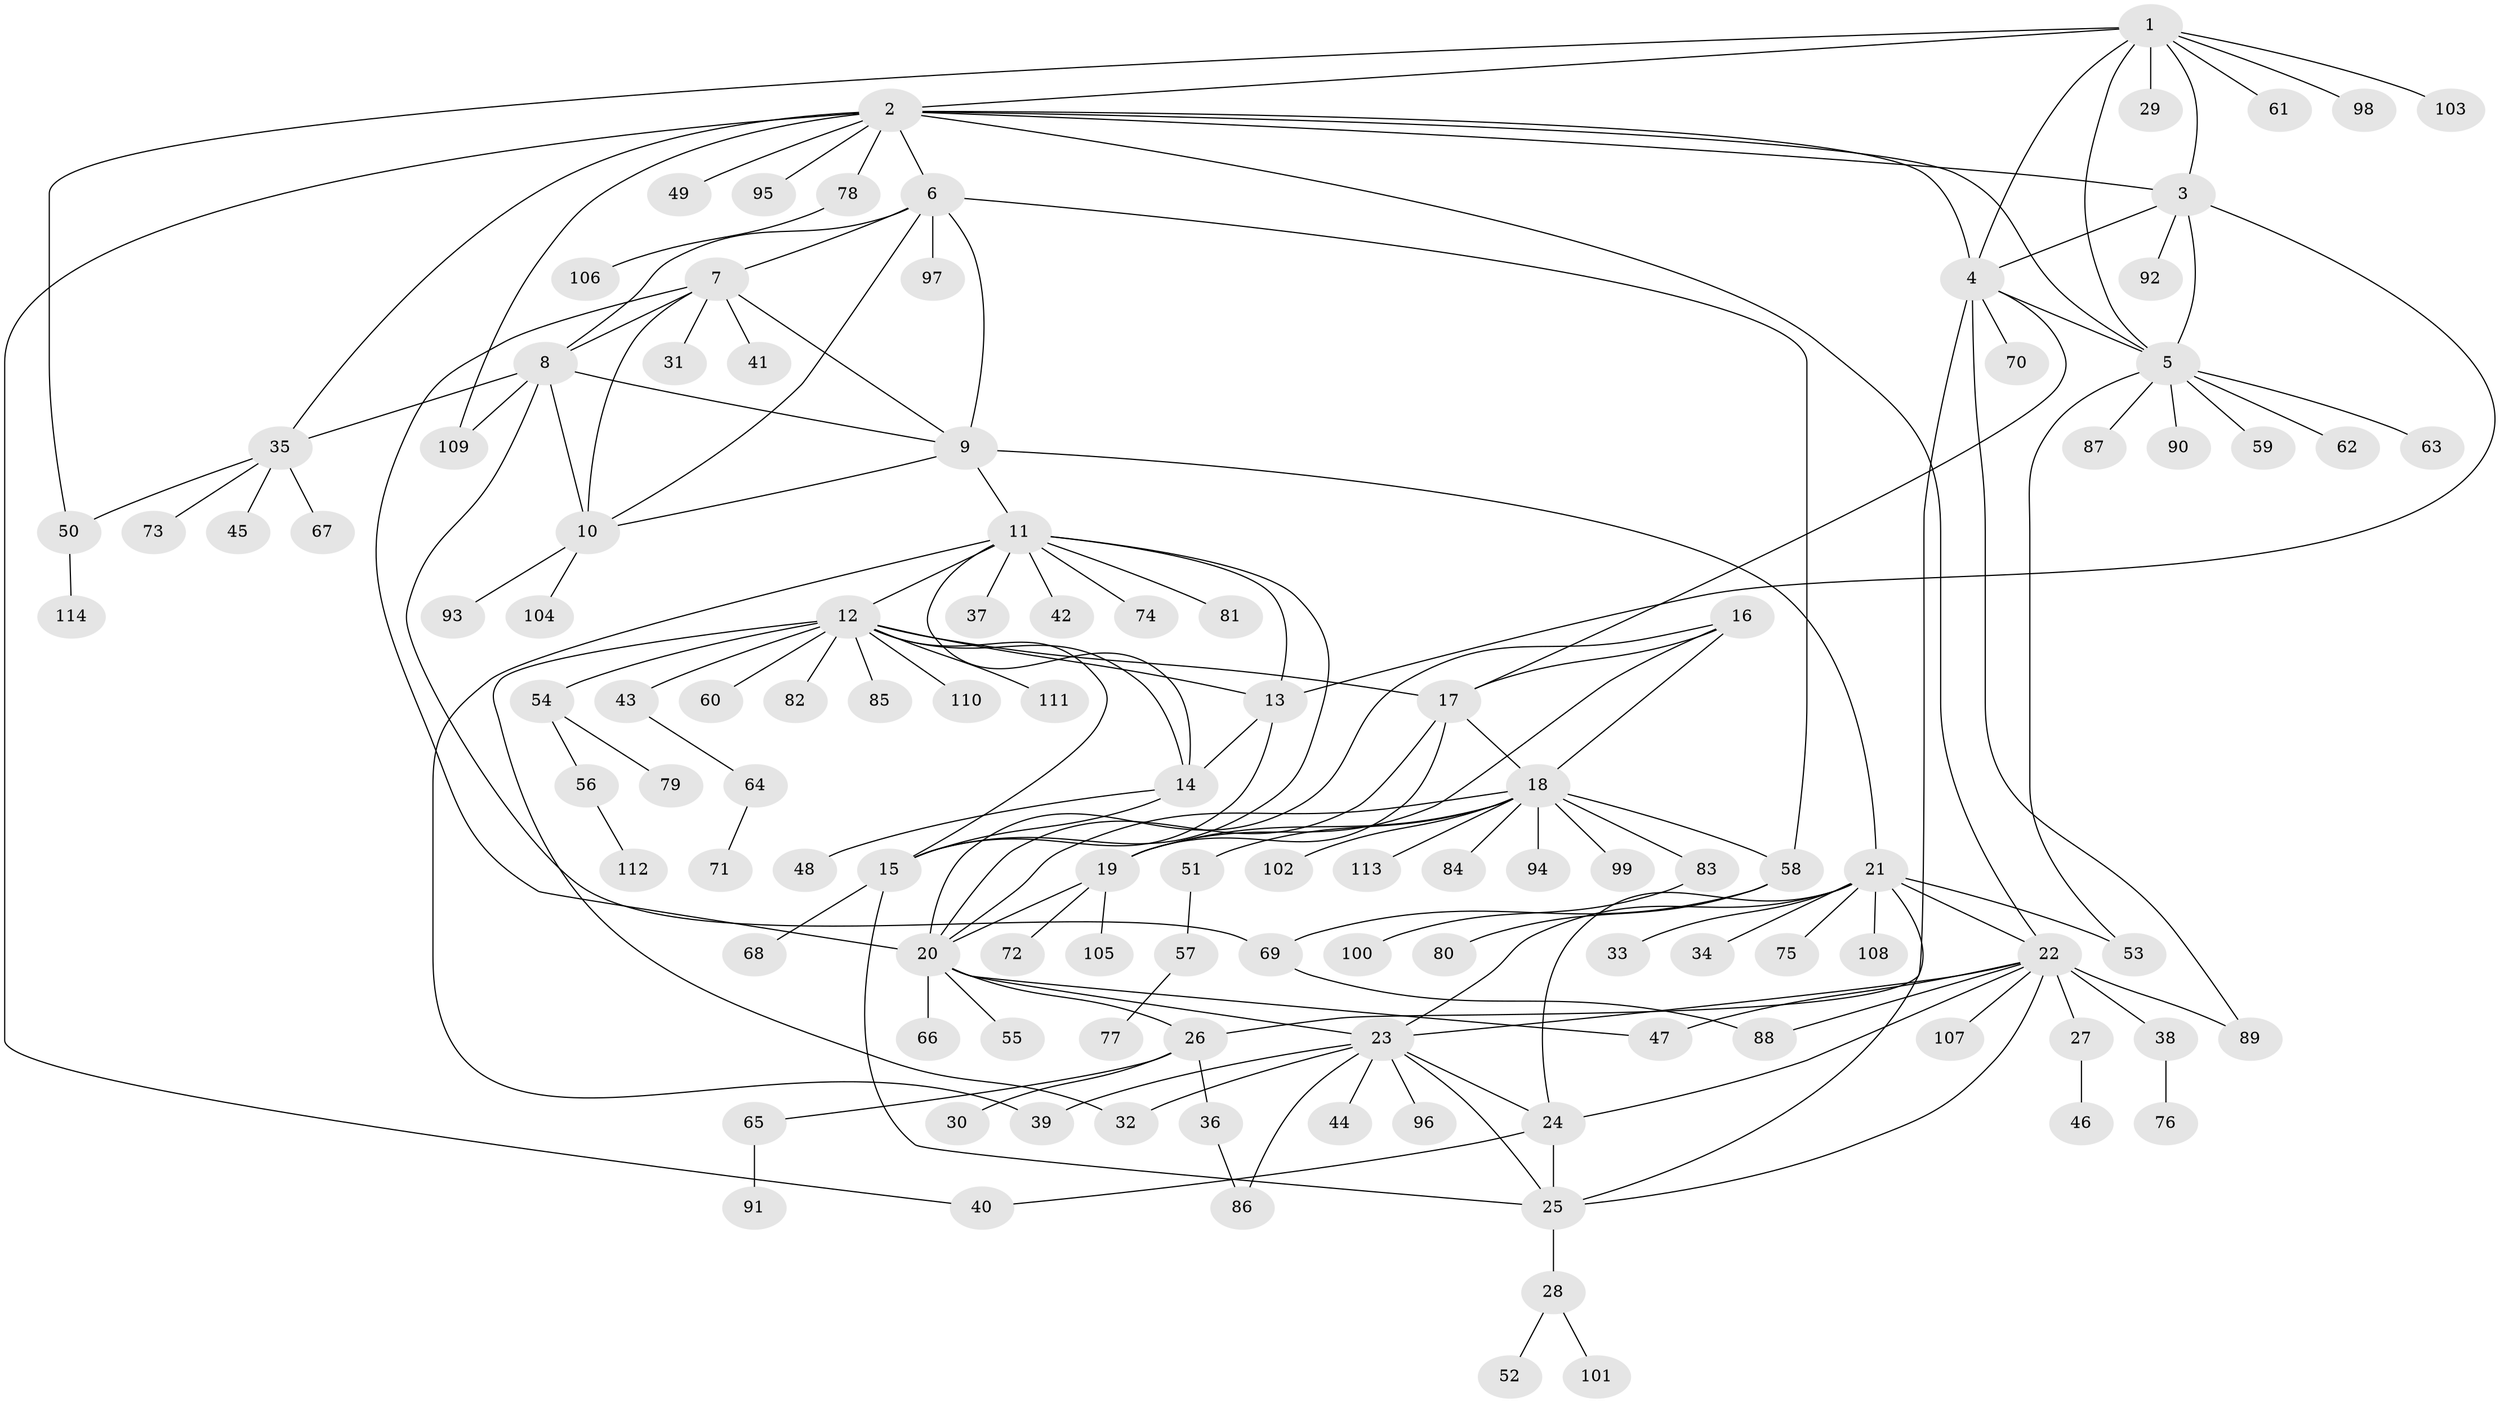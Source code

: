 // coarse degree distribution, {6: 0.022222222222222223, 5: 0.022222222222222223, 3: 0.044444444444444446, 4: 0.022222222222222223, 1: 0.7777777777777778, 14: 0.022222222222222223, 7: 0.044444444444444446, 13: 0.022222222222222223, 9: 0.022222222222222223}
// Generated by graph-tools (version 1.1) at 2025/58/03/04/25 21:58:01]
// undirected, 114 vertices, 163 edges
graph export_dot {
graph [start="1"]
  node [color=gray90,style=filled];
  1;
  2;
  3;
  4;
  5;
  6;
  7;
  8;
  9;
  10;
  11;
  12;
  13;
  14;
  15;
  16;
  17;
  18;
  19;
  20;
  21;
  22;
  23;
  24;
  25;
  26;
  27;
  28;
  29;
  30;
  31;
  32;
  33;
  34;
  35;
  36;
  37;
  38;
  39;
  40;
  41;
  42;
  43;
  44;
  45;
  46;
  47;
  48;
  49;
  50;
  51;
  52;
  53;
  54;
  55;
  56;
  57;
  58;
  59;
  60;
  61;
  62;
  63;
  64;
  65;
  66;
  67;
  68;
  69;
  70;
  71;
  72;
  73;
  74;
  75;
  76;
  77;
  78;
  79;
  80;
  81;
  82;
  83;
  84;
  85;
  86;
  87;
  88;
  89;
  90;
  91;
  92;
  93;
  94;
  95;
  96;
  97;
  98;
  99;
  100;
  101;
  102;
  103;
  104;
  105;
  106;
  107;
  108;
  109;
  110;
  111;
  112;
  113;
  114;
  1 -- 2;
  1 -- 3;
  1 -- 4;
  1 -- 5;
  1 -- 29;
  1 -- 50;
  1 -- 61;
  1 -- 98;
  1 -- 103;
  2 -- 3;
  2 -- 4;
  2 -- 5;
  2 -- 6;
  2 -- 22;
  2 -- 35;
  2 -- 40;
  2 -- 49;
  2 -- 78;
  2 -- 95;
  2 -- 109;
  3 -- 4;
  3 -- 5;
  3 -- 13;
  3 -- 92;
  4 -- 5;
  4 -- 17;
  4 -- 26;
  4 -- 70;
  4 -- 89;
  5 -- 53;
  5 -- 59;
  5 -- 62;
  5 -- 63;
  5 -- 87;
  5 -- 90;
  6 -- 7;
  6 -- 8;
  6 -- 9;
  6 -- 10;
  6 -- 58;
  6 -- 97;
  7 -- 8;
  7 -- 9;
  7 -- 10;
  7 -- 20;
  7 -- 31;
  7 -- 41;
  8 -- 9;
  8 -- 10;
  8 -- 35;
  8 -- 69;
  8 -- 109;
  9 -- 10;
  9 -- 11;
  9 -- 21;
  10 -- 93;
  10 -- 104;
  11 -- 12;
  11 -- 13;
  11 -- 14;
  11 -- 15;
  11 -- 37;
  11 -- 39;
  11 -- 42;
  11 -- 74;
  11 -- 81;
  12 -- 13;
  12 -- 14;
  12 -- 15;
  12 -- 17;
  12 -- 32;
  12 -- 43;
  12 -- 54;
  12 -- 60;
  12 -- 82;
  12 -- 85;
  12 -- 110;
  12 -- 111;
  13 -- 14;
  13 -- 15;
  14 -- 15;
  14 -- 48;
  15 -- 25;
  15 -- 68;
  16 -- 17;
  16 -- 18;
  16 -- 19;
  16 -- 20;
  17 -- 18;
  17 -- 19;
  17 -- 20;
  18 -- 19;
  18 -- 20;
  18 -- 51;
  18 -- 58;
  18 -- 83;
  18 -- 84;
  18 -- 94;
  18 -- 99;
  18 -- 102;
  18 -- 113;
  19 -- 20;
  19 -- 72;
  19 -- 105;
  20 -- 23;
  20 -- 26;
  20 -- 47;
  20 -- 55;
  20 -- 66;
  21 -- 22;
  21 -- 23;
  21 -- 24;
  21 -- 25;
  21 -- 33;
  21 -- 34;
  21 -- 53;
  21 -- 75;
  21 -- 108;
  22 -- 23;
  22 -- 24;
  22 -- 25;
  22 -- 27;
  22 -- 38;
  22 -- 47;
  22 -- 88;
  22 -- 89;
  22 -- 107;
  23 -- 24;
  23 -- 25;
  23 -- 32;
  23 -- 39;
  23 -- 44;
  23 -- 86;
  23 -- 96;
  24 -- 25;
  24 -- 40;
  25 -- 28;
  26 -- 30;
  26 -- 36;
  26 -- 65;
  27 -- 46;
  28 -- 52;
  28 -- 101;
  35 -- 45;
  35 -- 50;
  35 -- 67;
  35 -- 73;
  36 -- 86;
  38 -- 76;
  43 -- 64;
  50 -- 114;
  51 -- 57;
  54 -- 56;
  54 -- 79;
  56 -- 112;
  57 -- 77;
  58 -- 69;
  58 -- 80;
  64 -- 71;
  65 -- 91;
  69 -- 88;
  78 -- 106;
  83 -- 100;
}
